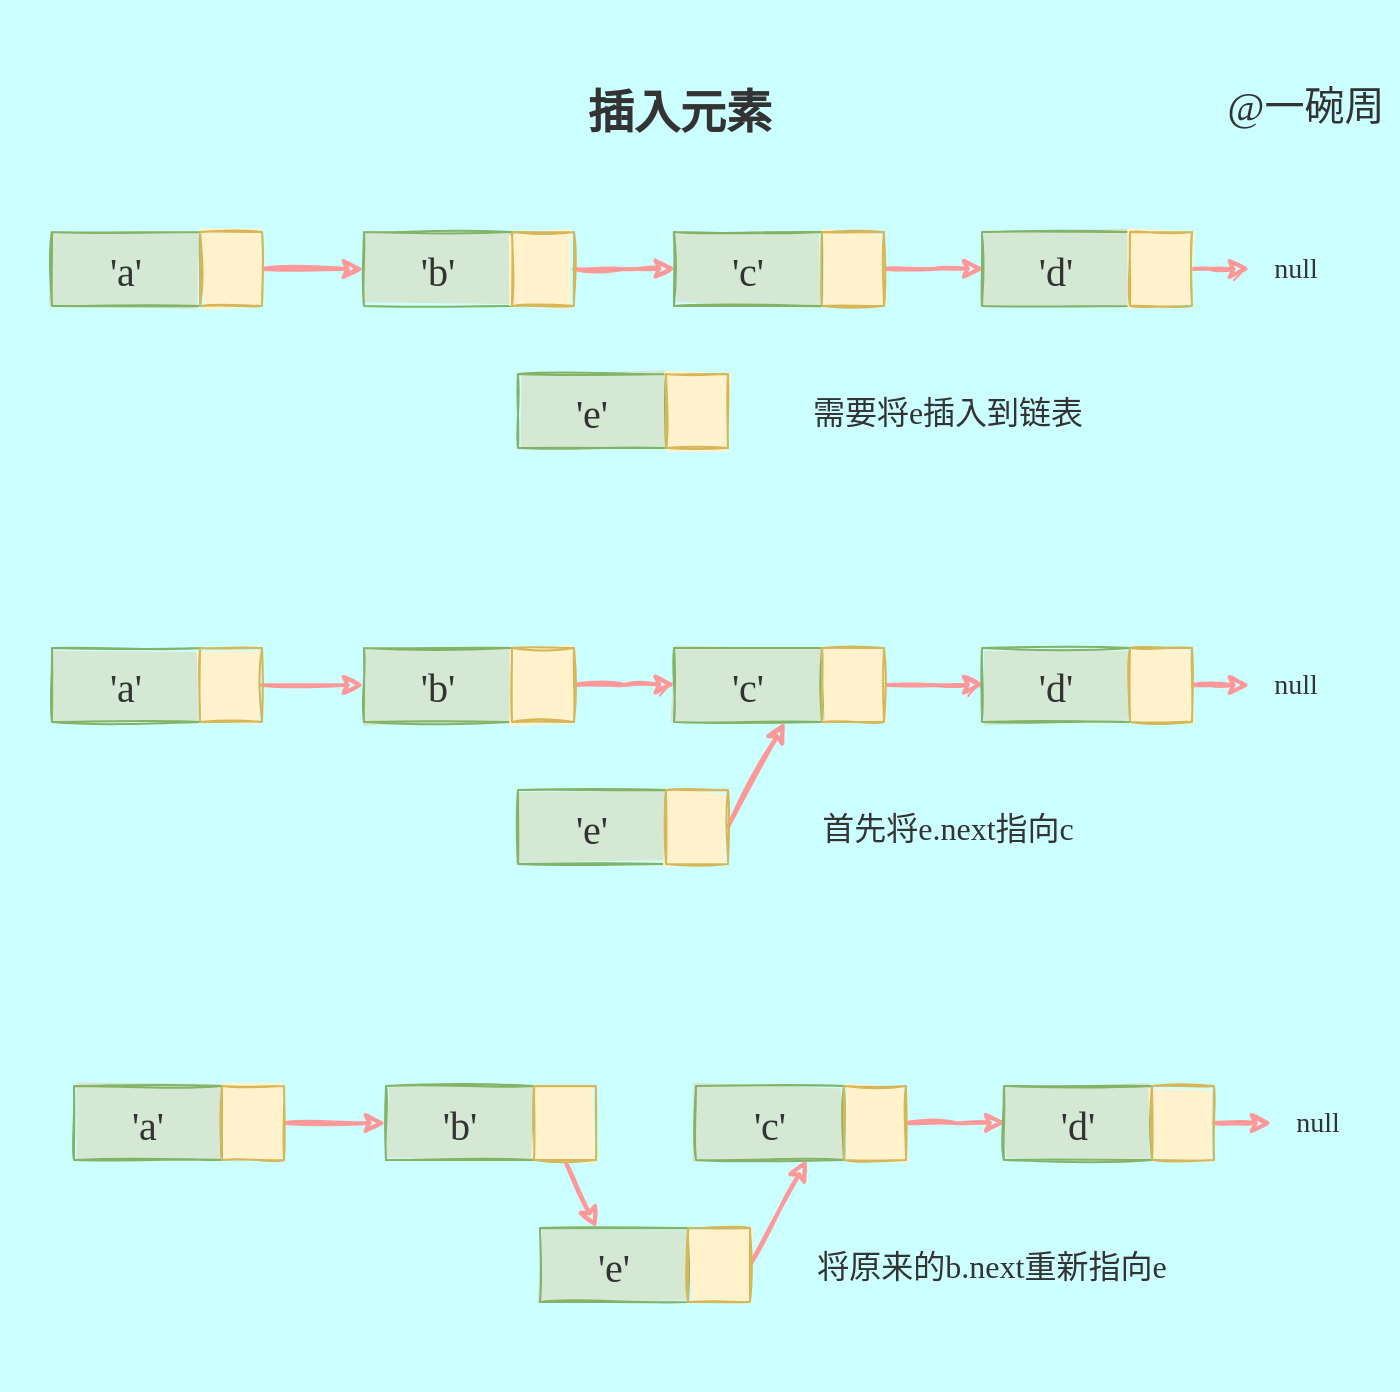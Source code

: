<mxfile version="16.5.1" type="device"><diagram id="IqQjBHmEYXy2wkS7JWzJ" name="第 1 页"><mxGraphModel dx="1718" dy="1014" grid="0" gridSize="10" guides="1" tooltips="1" connect="1" arrows="1" fold="1" page="0" pageScale="1" pageWidth="827" pageHeight="1169" background="#CCFFFF" math="0" shadow="0"><root><mxCell id="0"/><mxCell id="1" parent="0"/><mxCell id="9PDB-oOQlZahRBhTf5AD-30" value="" style="rounded=0;whiteSpace=wrap;html=1;sketch=1;fillStyle=solid;fontFamily=Comic Sans MS;fontSize=20;fontColor=#333333;fillColor=none;strokeColor=none;" vertex="1" parent="1"><mxGeometry x="243" y="396" width="697" height="668" as="geometry"/></mxCell><mxCell id="9PDB-oOQlZahRBhTf5AD-1" value="&lt;font color=&quot;#333333&quot; face=&quot;Comic Sans MS&quot;&gt;&lt;span style=&quot;font-size: 20px&quot;&gt;'a'&lt;/span&gt;&lt;/font&gt;" style="rounded=0;whiteSpace=wrap;html=1;fillColor=#d5e8d4;strokeColor=#82b366;sketch=1;fillStyle=solid;" vertex="1" parent="1"><mxGeometry x="269" y="485" width="74" height="37" as="geometry"/></mxCell><mxCell id="9PDB-oOQlZahRBhTf5AD-26" style="edgeStyle=orthogonalEdgeStyle;rounded=0;sketch=1;orthogonalLoop=1;jettySize=auto;html=1;exitX=1;exitY=0.5;exitDx=0;exitDy=0;entryX=0;entryY=0.5;entryDx=0;entryDy=0;fontFamily=Comic Sans MS;fontSize=20;fontColor=#333333;fillColor=#f8cecc;strokeColor=#FF9999;strokeWidth=2;" edge="1" parent="1" source="9PDB-oOQlZahRBhTf5AD-2" target="9PDB-oOQlZahRBhTf5AD-13"><mxGeometry relative="1" as="geometry"/></mxCell><mxCell id="9PDB-oOQlZahRBhTf5AD-2" value="" style="rounded=0;whiteSpace=wrap;html=1;fillColor=#fff2cc;strokeColor=#d6b656;sketch=1;fillStyle=solid;" vertex="1" parent="1"><mxGeometry x="343" y="485" width="31" height="37" as="geometry"/></mxCell><mxCell id="9PDB-oOQlZahRBhTf5AD-13" value="&lt;span style=&quot;color: rgb(51 , 51 , 51) ; font-family: &amp;#34;comic sans ms&amp;#34; ; font-size: 20px&quot;&gt;'b'&lt;/span&gt;" style="rounded=0;whiteSpace=wrap;html=1;fillColor=#d5e8d4;strokeColor=#82b366;sketch=1;fillStyle=solid;" vertex="1" parent="1"><mxGeometry x="425" y="485" width="74" height="37" as="geometry"/></mxCell><mxCell id="9PDB-oOQlZahRBhTf5AD-27" style="edgeStyle=orthogonalEdgeStyle;rounded=0;sketch=1;orthogonalLoop=1;jettySize=auto;html=1;exitX=1;exitY=0.5;exitDx=0;exitDy=0;entryX=0.012;entryY=0.492;entryDx=0;entryDy=0;entryPerimeter=0;fontFamily=Comic Sans MS;fontSize=20;fontColor=#333333;strokeColor=#FF9999;strokeWidth=2;" edge="1" parent="1" source="9PDB-oOQlZahRBhTf5AD-14" target="9PDB-oOQlZahRBhTf5AD-17"><mxGeometry relative="1" as="geometry"/></mxCell><mxCell id="9PDB-oOQlZahRBhTf5AD-14" value="" style="rounded=0;whiteSpace=wrap;html=1;fillColor=#fff2cc;strokeColor=#d6b656;sketch=1;fillStyle=solid;" vertex="1" parent="1"><mxGeometry x="499" y="485" width="31" height="37" as="geometry"/></mxCell><mxCell id="9PDB-oOQlZahRBhTf5AD-17" value="&lt;span style=&quot;color: rgb(51 , 51 , 51) ; font-family: &amp;#34;comic sans ms&amp;#34; ; font-size: 20px&quot;&gt;'c'&lt;/span&gt;" style="rounded=0;whiteSpace=wrap;html=1;fillColor=#d5e8d4;strokeColor=#82b366;sketch=1;fillStyle=solid;" vertex="1" parent="1"><mxGeometry x="580" y="485" width="74" height="37" as="geometry"/></mxCell><mxCell id="9PDB-oOQlZahRBhTf5AD-28" style="edgeStyle=orthogonalEdgeStyle;rounded=0;sketch=1;orthogonalLoop=1;jettySize=auto;html=1;exitX=1;exitY=0.5;exitDx=0;exitDy=0;entryX=0.015;entryY=0.494;entryDx=0;entryDy=0;entryPerimeter=0;fontFamily=Comic Sans MS;fontSize=20;fontColor=#333333;strokeColor=#FF9999;strokeWidth=2;" edge="1" parent="1" source="9PDB-oOQlZahRBhTf5AD-18" target="9PDB-oOQlZahRBhTf5AD-21"><mxGeometry relative="1" as="geometry"/></mxCell><mxCell id="9PDB-oOQlZahRBhTf5AD-18" value="" style="rounded=0;whiteSpace=wrap;html=1;fillColor=#fff2cc;strokeColor=#d6b656;sketch=1;fillStyle=solid;" vertex="1" parent="1"><mxGeometry x="654" y="485" width="31" height="37" as="geometry"/></mxCell><mxCell id="9PDB-oOQlZahRBhTf5AD-21" value="&lt;span style=&quot;color: rgb(51 , 51 , 51) ; font-family: &amp;#34;comic sans ms&amp;#34; ; font-size: 20px&quot;&gt;'d'&lt;/span&gt;" style="rounded=0;whiteSpace=wrap;html=1;fillColor=#d5e8d4;strokeColor=#82b366;sketch=1;fillStyle=solid;" vertex="1" parent="1"><mxGeometry x="734" y="485" width="74" height="37" as="geometry"/></mxCell><mxCell id="9PDB-oOQlZahRBhTf5AD-29" style="edgeStyle=orthogonalEdgeStyle;rounded=0;sketch=1;orthogonalLoop=1;jettySize=auto;html=1;exitX=1;exitY=0.5;exitDx=0;exitDy=0;fontFamily=Comic Sans MS;fontSize=20;fontColor=#333333;strokeColor=#FF9999;strokeWidth=2;" edge="1" parent="1" source="9PDB-oOQlZahRBhTf5AD-22" target="9PDB-oOQlZahRBhTf5AD-25"><mxGeometry relative="1" as="geometry"/></mxCell><mxCell id="9PDB-oOQlZahRBhTf5AD-22" value="" style="rounded=0;whiteSpace=wrap;html=1;fillColor=#fff2cc;strokeColor=#d6b656;sketch=1;fillStyle=solid;" vertex="1" parent="1"><mxGeometry x="808" y="485" width="31" height="37" as="geometry"/></mxCell><mxCell id="9PDB-oOQlZahRBhTf5AD-25" value="&lt;font style=&quot;font-size: 14px&quot; face=&quot;Comic Sans MS&quot; color=&quot;#333333&quot;&gt;null&lt;/font&gt;" style="text;html=1;strokeColor=none;fillColor=none;align=center;verticalAlign=middle;whiteSpace=wrap;rounded=0;sketch=1;fillStyle=solid;" vertex="1" parent="1"><mxGeometry x="868" y="493" width="46" height="21" as="geometry"/></mxCell><mxCell id="9PDB-oOQlZahRBhTf5AD-31" value="@一碗周" style="text;html=1;strokeColor=none;fillColor=none;align=center;verticalAlign=middle;whiteSpace=wrap;rounded=0;sketch=1;fillStyle=solid;fontFamily=Comic Sans MS;fontSize=20;fontColor=#333333;" vertex="1" parent="1"><mxGeometry x="850" y="406" width="92" height="30" as="geometry"/></mxCell><mxCell id="9PDB-oOQlZahRBhTf5AD-32" value="&lt;h1&gt;&lt;font style=&quot;font-size: 23px&quot;&gt;插入元素&lt;/font&gt;&lt;/h1&gt;" style="text;html=1;strokeColor=none;fillColor=none;spacing=5;spacingTop=-47;whiteSpace=wrap;overflow=hidden;rounded=0;sketch=1;fillStyle=solid;fontFamily=Comic Sans MS;fontSize=20;fontColor=#333333;" vertex="1" parent="1"><mxGeometry x="532" y="406" width="172" height="39" as="geometry"/></mxCell><mxCell id="9PDB-oOQlZahRBhTf5AD-125" value="&lt;font color=&quot;#333333&quot; face=&quot;Comic Sans MS&quot;&gt;&lt;span style=&quot;font-size: 20px&quot;&gt;'e'&lt;/span&gt;&lt;/font&gt;" style="rounded=0;whiteSpace=wrap;html=1;fillColor=#d5e8d4;strokeColor=#82b366;sketch=1;fillStyle=solid;" vertex="1" parent="1"><mxGeometry x="502" y="556" width="74" height="37" as="geometry"/></mxCell><mxCell id="9PDB-oOQlZahRBhTf5AD-126" value="" style="rounded=0;whiteSpace=wrap;html=1;fillColor=#fff2cc;strokeColor=#d6b656;sketch=1;fillStyle=solid;" vertex="1" parent="1"><mxGeometry x="576" y="556" width="31" height="37" as="geometry"/></mxCell><mxCell id="9PDB-oOQlZahRBhTf5AD-127" value="需要将e插入到链表" style="text;html=1;strokeColor=none;fillColor=none;align=center;verticalAlign=middle;whiteSpace=wrap;rounded=0;sketch=1;fillStyle=auto;fontFamily=Comic Sans MS;fontSize=16;fontColor=#333333;" vertex="1" parent="1"><mxGeometry x="635" y="559.5" width="164" height="30" as="geometry"/></mxCell><mxCell id="9PDB-oOQlZahRBhTf5AD-160" value="&lt;font color=&quot;#333333&quot; face=&quot;Comic Sans MS&quot;&gt;&lt;span style=&quot;font-size: 20px&quot;&gt;'a'&lt;/span&gt;&lt;/font&gt;" style="rounded=0;whiteSpace=wrap;html=1;fillColor=#d5e8d4;strokeColor=#82b366;sketch=1;fillStyle=solid;" vertex="1" parent="1"><mxGeometry x="269" y="693" width="74" height="37" as="geometry"/></mxCell><mxCell id="9PDB-oOQlZahRBhTf5AD-161" style="edgeStyle=orthogonalEdgeStyle;rounded=0;sketch=1;orthogonalLoop=1;jettySize=auto;html=1;exitX=1;exitY=0.5;exitDx=0;exitDy=0;entryX=0;entryY=0.5;entryDx=0;entryDy=0;fontFamily=Comic Sans MS;fontSize=20;fontColor=#333333;fillColor=#f8cecc;strokeColor=#FF9999;strokeWidth=2;" edge="1" parent="1" source="9PDB-oOQlZahRBhTf5AD-162" target="9PDB-oOQlZahRBhTf5AD-163"><mxGeometry relative="1" as="geometry"/></mxCell><mxCell id="9PDB-oOQlZahRBhTf5AD-162" value="" style="rounded=0;whiteSpace=wrap;html=1;fillColor=#fff2cc;strokeColor=#d6b656;sketch=1;fillStyle=solid;" vertex="1" parent="1"><mxGeometry x="343" y="693" width="31" height="37" as="geometry"/></mxCell><mxCell id="9PDB-oOQlZahRBhTf5AD-163" value="&lt;span style=&quot;color: rgb(51 , 51 , 51) ; font-family: &amp;#34;comic sans ms&amp;#34; ; font-size: 20px&quot;&gt;'b'&lt;/span&gt;" style="rounded=0;whiteSpace=wrap;html=1;fillColor=#d5e8d4;strokeColor=#82b366;sketch=1;fillStyle=solid;" vertex="1" parent="1"><mxGeometry x="425" y="693" width="74" height="37" as="geometry"/></mxCell><mxCell id="9PDB-oOQlZahRBhTf5AD-164" style="edgeStyle=orthogonalEdgeStyle;rounded=0;sketch=1;orthogonalLoop=1;jettySize=auto;html=1;exitX=1;exitY=0.5;exitDx=0;exitDy=0;entryX=0.012;entryY=0.492;entryDx=0;entryDy=0;entryPerimeter=0;fontFamily=Comic Sans MS;fontSize=20;fontColor=#333333;strokeColor=#FF9999;strokeWidth=2;" edge="1" parent="1" source="9PDB-oOQlZahRBhTf5AD-165" target="9PDB-oOQlZahRBhTf5AD-166"><mxGeometry relative="1" as="geometry"/></mxCell><mxCell id="9PDB-oOQlZahRBhTf5AD-165" value="" style="rounded=0;whiteSpace=wrap;html=1;fillColor=#fff2cc;strokeColor=#d6b656;sketch=1;fillStyle=solid;" vertex="1" parent="1"><mxGeometry x="499" y="693" width="31" height="37" as="geometry"/></mxCell><mxCell id="9PDB-oOQlZahRBhTf5AD-166" value="&lt;span style=&quot;color: rgb(51 , 51 , 51) ; font-family: &amp;#34;comic sans ms&amp;#34; ; font-size: 20px&quot;&gt;'c'&lt;/span&gt;" style="rounded=0;whiteSpace=wrap;html=1;fillColor=#d5e8d4;strokeColor=#82b366;sketch=1;fillStyle=solid;" vertex="1" parent="1"><mxGeometry x="580" y="693" width="74" height="37" as="geometry"/></mxCell><mxCell id="9PDB-oOQlZahRBhTf5AD-167" style="edgeStyle=orthogonalEdgeStyle;rounded=0;sketch=1;orthogonalLoop=1;jettySize=auto;html=1;exitX=1;exitY=0.5;exitDx=0;exitDy=0;entryX=0.015;entryY=0.494;entryDx=0;entryDy=0;entryPerimeter=0;fontFamily=Comic Sans MS;fontSize=20;fontColor=#333333;strokeColor=#FF9999;strokeWidth=2;" edge="1" parent="1" source="9PDB-oOQlZahRBhTf5AD-168" target="9PDB-oOQlZahRBhTf5AD-169"><mxGeometry relative="1" as="geometry"/></mxCell><mxCell id="9PDB-oOQlZahRBhTf5AD-168" value="" style="rounded=0;whiteSpace=wrap;html=1;fillColor=#fff2cc;strokeColor=#d6b656;sketch=1;fillStyle=solid;" vertex="1" parent="1"><mxGeometry x="654" y="693" width="31" height="37" as="geometry"/></mxCell><mxCell id="9PDB-oOQlZahRBhTf5AD-169" value="&lt;span style=&quot;color: rgb(51 , 51 , 51) ; font-family: &amp;#34;comic sans ms&amp;#34; ; font-size: 20px&quot;&gt;'d'&lt;/span&gt;" style="rounded=0;whiteSpace=wrap;html=1;fillColor=#d5e8d4;strokeColor=#82b366;sketch=1;fillStyle=solid;" vertex="1" parent="1"><mxGeometry x="734" y="693" width="74" height="37" as="geometry"/></mxCell><mxCell id="9PDB-oOQlZahRBhTf5AD-170" style="edgeStyle=orthogonalEdgeStyle;rounded=0;sketch=1;orthogonalLoop=1;jettySize=auto;html=1;exitX=1;exitY=0.5;exitDx=0;exitDy=0;fontFamily=Comic Sans MS;fontSize=20;fontColor=#333333;strokeColor=#FF9999;strokeWidth=2;" edge="1" parent="1" source="9PDB-oOQlZahRBhTf5AD-171" target="9PDB-oOQlZahRBhTf5AD-172"><mxGeometry relative="1" as="geometry"/></mxCell><mxCell id="9PDB-oOQlZahRBhTf5AD-171" value="" style="rounded=0;whiteSpace=wrap;html=1;fillColor=#fff2cc;strokeColor=#d6b656;sketch=1;fillStyle=solid;" vertex="1" parent="1"><mxGeometry x="808" y="693" width="31" height="37" as="geometry"/></mxCell><mxCell id="9PDB-oOQlZahRBhTf5AD-172" value="&lt;font style=&quot;font-size: 14px&quot; face=&quot;Comic Sans MS&quot; color=&quot;#333333&quot;&gt;null&lt;/font&gt;" style="text;html=1;strokeColor=none;fillColor=none;align=center;verticalAlign=middle;whiteSpace=wrap;rounded=0;sketch=1;fillStyle=solid;" vertex="1" parent="1"><mxGeometry x="868" y="701" width="46" height="21" as="geometry"/></mxCell><mxCell id="9PDB-oOQlZahRBhTf5AD-173" value="&lt;font color=&quot;#333333&quot; face=&quot;Comic Sans MS&quot;&gt;&lt;span style=&quot;font-size: 20px&quot;&gt;'e'&lt;/span&gt;&lt;/font&gt;" style="rounded=0;whiteSpace=wrap;html=1;fillColor=#d5e8d4;strokeColor=#82b366;sketch=1;fillStyle=solid;" vertex="1" parent="1"><mxGeometry x="502" y="764" width="74" height="37" as="geometry"/></mxCell><mxCell id="9PDB-oOQlZahRBhTf5AD-176" style="rounded=0;sketch=1;orthogonalLoop=1;jettySize=auto;html=1;exitX=1;exitY=0.5;exitDx=0;exitDy=0;entryX=0.75;entryY=1;entryDx=0;entryDy=0;fontFamily=Comic Sans MS;fontSize=16;fontColor=#333333;strokeColor=#FF9999;strokeWidth=2;" edge="1" parent="1" source="9PDB-oOQlZahRBhTf5AD-174" target="9PDB-oOQlZahRBhTf5AD-166"><mxGeometry relative="1" as="geometry"/></mxCell><mxCell id="9PDB-oOQlZahRBhTf5AD-174" value="" style="rounded=0;whiteSpace=wrap;html=1;fillColor=#fff2cc;strokeColor=#d6b656;sketch=1;fillStyle=solid;" vertex="1" parent="1"><mxGeometry x="576" y="764" width="31" height="37" as="geometry"/></mxCell><mxCell id="9PDB-oOQlZahRBhTf5AD-175" value="首先将e.next指向c" style="text;html=1;strokeColor=none;fillColor=none;align=center;verticalAlign=middle;whiteSpace=wrap;rounded=0;sketch=1;fillStyle=auto;fontFamily=Comic Sans MS;fontSize=16;fontColor=#333333;" vertex="1" parent="1"><mxGeometry x="635" y="767.5" width="164" height="30" as="geometry"/></mxCell><mxCell id="9PDB-oOQlZahRBhTf5AD-177" value="&lt;font color=&quot;#333333&quot; face=&quot;Comic Sans MS&quot;&gt;&lt;span style=&quot;font-size: 20px&quot;&gt;'a'&lt;/span&gt;&lt;/font&gt;" style="rounded=0;whiteSpace=wrap;html=1;fillColor=#d5e8d4;strokeColor=#82b366;sketch=1;fillStyle=solid;" vertex="1" parent="1"><mxGeometry x="280" y="912" width="74" height="37" as="geometry"/></mxCell><mxCell id="9PDB-oOQlZahRBhTf5AD-178" style="edgeStyle=orthogonalEdgeStyle;rounded=0;sketch=1;orthogonalLoop=1;jettySize=auto;html=1;exitX=1;exitY=0.5;exitDx=0;exitDy=0;entryX=0;entryY=0.5;entryDx=0;entryDy=0;fontFamily=Comic Sans MS;fontSize=20;fontColor=#333333;fillColor=#f8cecc;strokeColor=#FF9999;strokeWidth=2;" edge="1" parent="1" source="9PDB-oOQlZahRBhTf5AD-179" target="9PDB-oOQlZahRBhTf5AD-180"><mxGeometry relative="1" as="geometry"/></mxCell><mxCell id="9PDB-oOQlZahRBhTf5AD-179" value="" style="rounded=0;whiteSpace=wrap;html=1;fillColor=#fff2cc;strokeColor=#d6b656;sketch=1;fillStyle=solid;" vertex="1" parent="1"><mxGeometry x="354" y="912" width="31" height="37" as="geometry"/></mxCell><mxCell id="9PDB-oOQlZahRBhTf5AD-180" value="&lt;span style=&quot;color: rgb(51 , 51 , 51) ; font-family: &amp;#34;comic sans ms&amp;#34; ; font-size: 20px&quot;&gt;'b'&lt;/span&gt;" style="rounded=0;whiteSpace=wrap;html=1;fillColor=#d5e8d4;strokeColor=#82b366;sketch=1;fillStyle=solid;" vertex="1" parent="1"><mxGeometry x="436" y="912" width="74" height="37" as="geometry"/></mxCell><mxCell id="9PDB-oOQlZahRBhTf5AD-181" style="rounded=0;sketch=1;orthogonalLoop=1;jettySize=auto;html=1;exitX=0.519;exitY=1.049;exitDx=0;exitDy=0;fontFamily=Comic Sans MS;fontSize=20;fontColor=#333333;strokeColor=#FF9999;strokeWidth=2;exitPerimeter=0;" edge="1" parent="1" source="9PDB-oOQlZahRBhTf5AD-182" target="9PDB-oOQlZahRBhTf5AD-190"><mxGeometry relative="1" as="geometry"/></mxCell><mxCell id="9PDB-oOQlZahRBhTf5AD-182" value="" style="rounded=0;whiteSpace=wrap;html=1;fillColor=#fff2cc;strokeColor=#d6b656;sketch=1;fillStyle=solid;" vertex="1" parent="1"><mxGeometry x="510" y="912" width="31" height="37" as="geometry"/></mxCell><mxCell id="9PDB-oOQlZahRBhTf5AD-183" value="&lt;span style=&quot;color: rgb(51 , 51 , 51) ; font-family: &amp;#34;comic sans ms&amp;#34; ; font-size: 20px&quot;&gt;'c'&lt;/span&gt;" style="rounded=0;whiteSpace=wrap;html=1;fillColor=#d5e8d4;strokeColor=#82b366;sketch=1;fillStyle=solid;" vertex="1" parent="1"><mxGeometry x="591" y="912" width="74" height="37" as="geometry"/></mxCell><mxCell id="9PDB-oOQlZahRBhTf5AD-184" style="edgeStyle=orthogonalEdgeStyle;rounded=0;sketch=1;orthogonalLoop=1;jettySize=auto;html=1;exitX=1;exitY=0.5;exitDx=0;exitDy=0;entryX=0.015;entryY=0.494;entryDx=0;entryDy=0;entryPerimeter=0;fontFamily=Comic Sans MS;fontSize=20;fontColor=#333333;strokeColor=#FF9999;strokeWidth=2;" edge="1" parent="1" source="9PDB-oOQlZahRBhTf5AD-185" target="9PDB-oOQlZahRBhTf5AD-186"><mxGeometry relative="1" as="geometry"/></mxCell><mxCell id="9PDB-oOQlZahRBhTf5AD-185" value="" style="rounded=0;whiteSpace=wrap;html=1;fillColor=#fff2cc;strokeColor=#d6b656;sketch=1;fillStyle=solid;" vertex="1" parent="1"><mxGeometry x="665" y="912" width="31" height="37" as="geometry"/></mxCell><mxCell id="9PDB-oOQlZahRBhTf5AD-186" value="&lt;span style=&quot;color: rgb(51 , 51 , 51) ; font-family: &amp;#34;comic sans ms&amp;#34; ; font-size: 20px&quot;&gt;'d'&lt;/span&gt;" style="rounded=0;whiteSpace=wrap;html=1;fillColor=#d5e8d4;strokeColor=#82b366;sketch=1;fillStyle=solid;" vertex="1" parent="1"><mxGeometry x="745" y="912" width="74" height="37" as="geometry"/></mxCell><mxCell id="9PDB-oOQlZahRBhTf5AD-187" style="edgeStyle=orthogonalEdgeStyle;rounded=0;sketch=1;orthogonalLoop=1;jettySize=auto;html=1;exitX=1;exitY=0.5;exitDx=0;exitDy=0;fontFamily=Comic Sans MS;fontSize=20;fontColor=#333333;strokeColor=#FF9999;strokeWidth=2;" edge="1" parent="1" source="9PDB-oOQlZahRBhTf5AD-188" target="9PDB-oOQlZahRBhTf5AD-189"><mxGeometry relative="1" as="geometry"/></mxCell><mxCell id="9PDB-oOQlZahRBhTf5AD-188" value="" style="rounded=0;whiteSpace=wrap;html=1;fillColor=#fff2cc;strokeColor=#d6b656;sketch=1;fillStyle=solid;" vertex="1" parent="1"><mxGeometry x="819" y="912" width="31" height="37" as="geometry"/></mxCell><mxCell id="9PDB-oOQlZahRBhTf5AD-189" value="&lt;font style=&quot;font-size: 14px&quot; face=&quot;Comic Sans MS&quot; color=&quot;#333333&quot;&gt;null&lt;/font&gt;" style="text;html=1;strokeColor=none;fillColor=none;align=center;verticalAlign=middle;whiteSpace=wrap;rounded=0;sketch=1;fillStyle=solid;" vertex="1" parent="1"><mxGeometry x="879" y="920" width="46" height="21" as="geometry"/></mxCell><mxCell id="9PDB-oOQlZahRBhTf5AD-190" value="&lt;font color=&quot;#333333&quot; face=&quot;Comic Sans MS&quot;&gt;&lt;span style=&quot;font-size: 20px&quot;&gt;'e'&lt;/span&gt;&lt;/font&gt;" style="rounded=0;whiteSpace=wrap;html=1;fillColor=#d5e8d4;strokeColor=#82b366;sketch=1;fillStyle=solid;" vertex="1" parent="1"><mxGeometry x="513" y="983" width="74" height="37" as="geometry"/></mxCell><mxCell id="9PDB-oOQlZahRBhTf5AD-191" style="rounded=0;sketch=1;orthogonalLoop=1;jettySize=auto;html=1;exitX=1;exitY=0.5;exitDx=0;exitDy=0;entryX=0.75;entryY=1;entryDx=0;entryDy=0;fontFamily=Comic Sans MS;fontSize=16;fontColor=#333333;strokeColor=#FF9999;strokeWidth=2;" edge="1" parent="1" source="9PDB-oOQlZahRBhTf5AD-192" target="9PDB-oOQlZahRBhTf5AD-183"><mxGeometry relative="1" as="geometry"/></mxCell><mxCell id="9PDB-oOQlZahRBhTf5AD-192" value="" style="rounded=0;whiteSpace=wrap;html=1;fillColor=#fff2cc;strokeColor=#d6b656;sketch=1;fillStyle=solid;" vertex="1" parent="1"><mxGeometry x="587" y="983" width="31" height="37" as="geometry"/></mxCell><mxCell id="9PDB-oOQlZahRBhTf5AD-193" value="将原来的b.next重新指向e" style="text;html=1;strokeColor=none;fillColor=none;align=center;verticalAlign=middle;whiteSpace=wrap;rounded=0;sketch=1;fillStyle=auto;fontFamily=Comic Sans MS;fontSize=16;fontColor=#333333;" vertex="1" parent="1"><mxGeometry x="646" y="986.5" width="186" height="30" as="geometry"/></mxCell></root></mxGraphModel></diagram></mxfile>